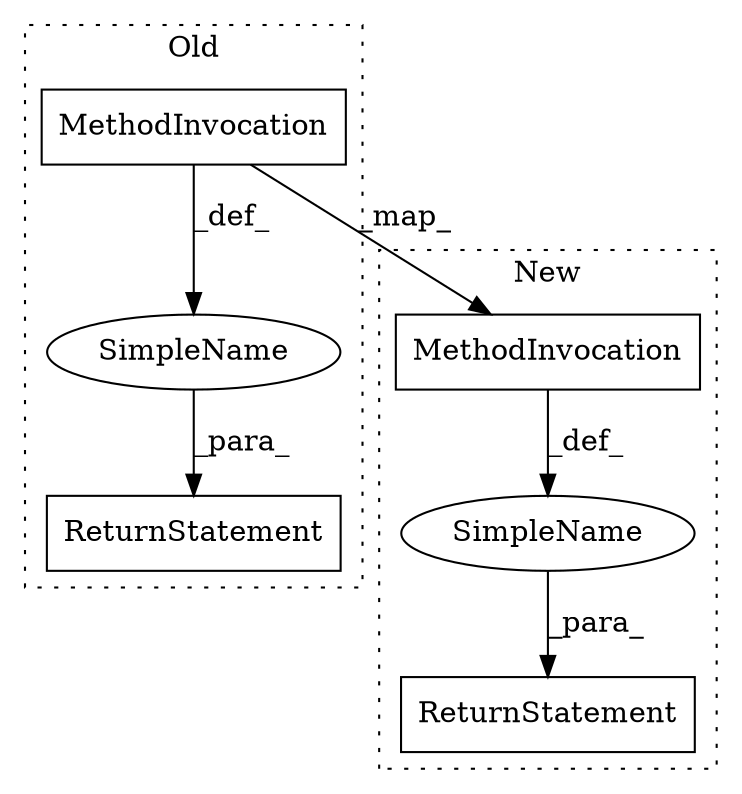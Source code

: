 digraph G {
subgraph cluster0 {
2 [label="MethodInvocation" a="32" s="1130,1141" l="10,1" shape="box"];
4 [label="ReturnStatement" a="41" s="1114" l="7" shape="box"];
5 [label="SimpleName" a="42" s="" l="" shape="ellipse"];
label = "Old";
style="dotted";
}
subgraph cluster1 {
1 [label="MethodInvocation" a="32" s="1518,1637" l="21,-5" shape="box"];
3 [label="ReturnStatement" a="41" s="1502" l="7" shape="box"];
6 [label="SimpleName" a="42" s="" l="" shape="ellipse"];
label = "New";
style="dotted";
}
1 -> 6 [label="_def_"];
2 -> 1 [label="_map_"];
2 -> 5 [label="_def_"];
5 -> 4 [label="_para_"];
6 -> 3 [label="_para_"];
}